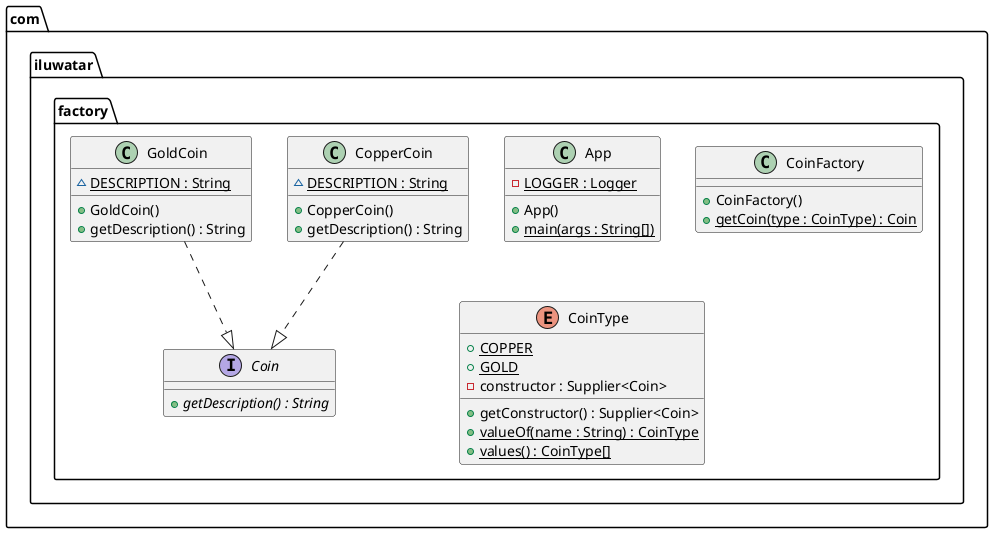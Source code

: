 @startuml
package com.iluwatar.factory {
  class App {
    - LOGGER : Logger {static}
    + App()
    + main(args : String[]) {static}
  }
  interface Coin {
    + getDescription() : String {abstract}
  }
  class CoinFactory {
    + CoinFactory()
    + getCoin(type : CoinType) : Coin {static}
  }
  enum CoinType {
    + COPPER {static}
    + GOLD {static}
    - constructor : Supplier<Coin>
    + getConstructor() : Supplier<Coin>
    + valueOf(name : String) : CoinType {static}
    + values() : CoinType[] {static}
  }
  class CopperCoin {
    ~ DESCRIPTION : String {static}
    + CopperCoin()
    + getDescription() : String
  }
  class GoldCoin {
    ~ DESCRIPTION : String {static}
    + GoldCoin()
    + getDescription() : String
  }
}
CopperCoin ..|> Coin 
GoldCoin ..|> Coin 
@enduml